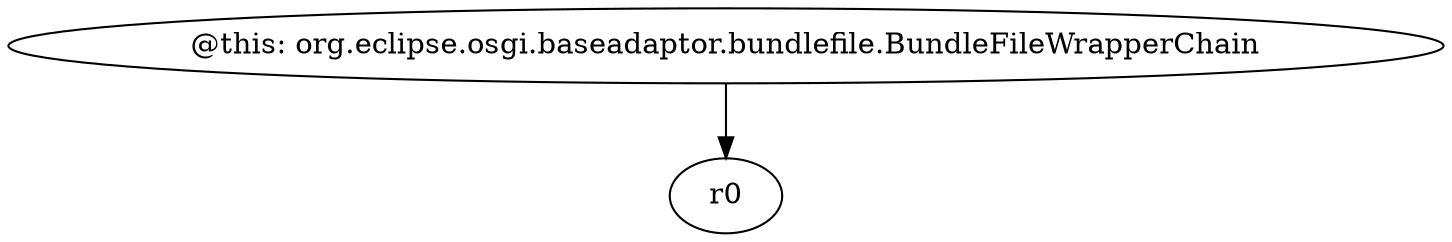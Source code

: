 digraph g {
0[label="@this: org.eclipse.osgi.baseadaptor.bundlefile.BundleFileWrapperChain"]
1[label="r0"]
0->1[label=""]
}